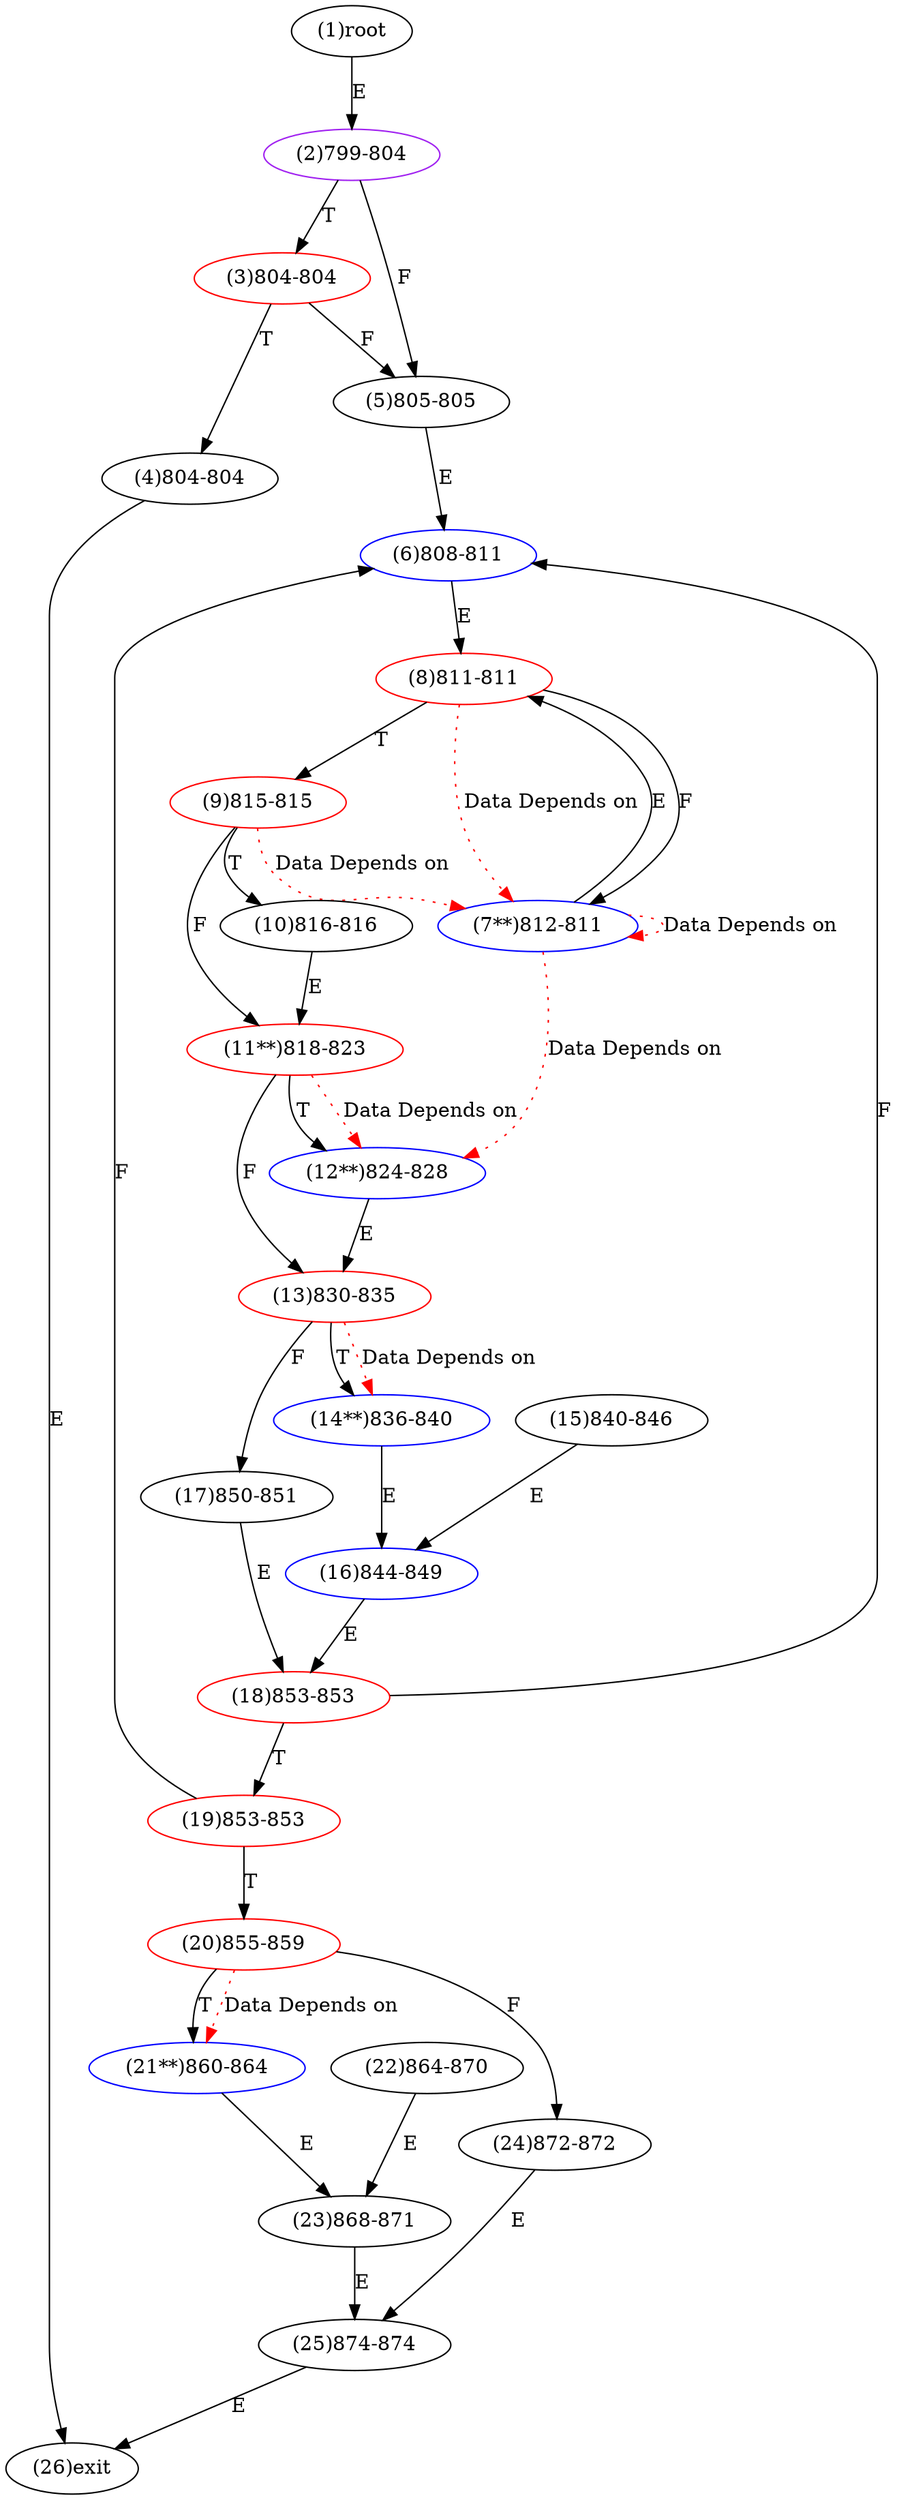 digraph "" { 
1[ label="(1)root"];
2[ label="(2)799-804",color=purple];
3[ label="(3)804-804",color=red];
4[ label="(4)804-804"];
5[ label="(5)805-805"];
6[ label="(6)808-811",color=blue];
7[ label="(7**)812-811",color=blue];
8[ label="(8)811-811",color=red];
9[ label="(9)815-815",color=red];
10[ label="(10)816-816"];
11[ label="(11**)818-823",color=red];
12[ label="(12**)824-828",color=blue];
13[ label="(13)830-835",color=red];
14[ label="(14**)836-840",color=blue];
15[ label="(15)840-846"];
17[ label="(17)850-851"];
16[ label="(16)844-849",color=blue];
19[ label="(19)853-853",color=red];
18[ label="(18)853-853",color=red];
21[ label="(21**)860-864",color=blue];
20[ label="(20)855-859",color=red];
23[ label="(23)868-871"];
22[ label="(22)864-870"];
25[ label="(25)874-874"];
24[ label="(24)872-872"];
26[ label="(26)exit"];
1->2[ label="E"];
2->5[ label="F"];
2->3[ label="T"];
3->5[ label="F"];
3->4[ label="T"];
4->26[ label="E"];
5->6[ label="E"];
6->8[ label="E"];
7->8[ label="E"];
8->7[ label="F"];
8->9[ label="T"];
9->11[ label="F"];
9->10[ label="T"];
10->11[ label="E"];
11->13[ label="F"];
11->12[ label="T"];
12->13[ label="E"];
13->17[ label="F"];
13->14[ label="T"];
14->16[ label="E"];
15->16[ label="E"];
16->18[ label="E"];
17->18[ label="E"];
18->6[ label="F"];
18->19[ label="T"];
19->6[ label="F"];
19->20[ label="T"];
20->24[ label="F"];
20->21[ label="T"];
21->23[ label="E"];
22->23[ label="E"];
23->25[ label="E"];
24->25[ label="E"];
25->26[ label="E"];
7->7[ color="red" label="Data Depends on" style = dotted ];
7->12[ color="red" label="Data Depends on" style = dotted ];
8->7[ color="red" label="Data Depends on" style = dotted ];
9->7[ color="red" label="Data Depends on" style = dotted ];
11->12[ color="red" label="Data Depends on" style = dotted ];
13->14[ color="red" label="Data Depends on" style = dotted ];
20->21[ color="red" label="Data Depends on" style = dotted ];
}